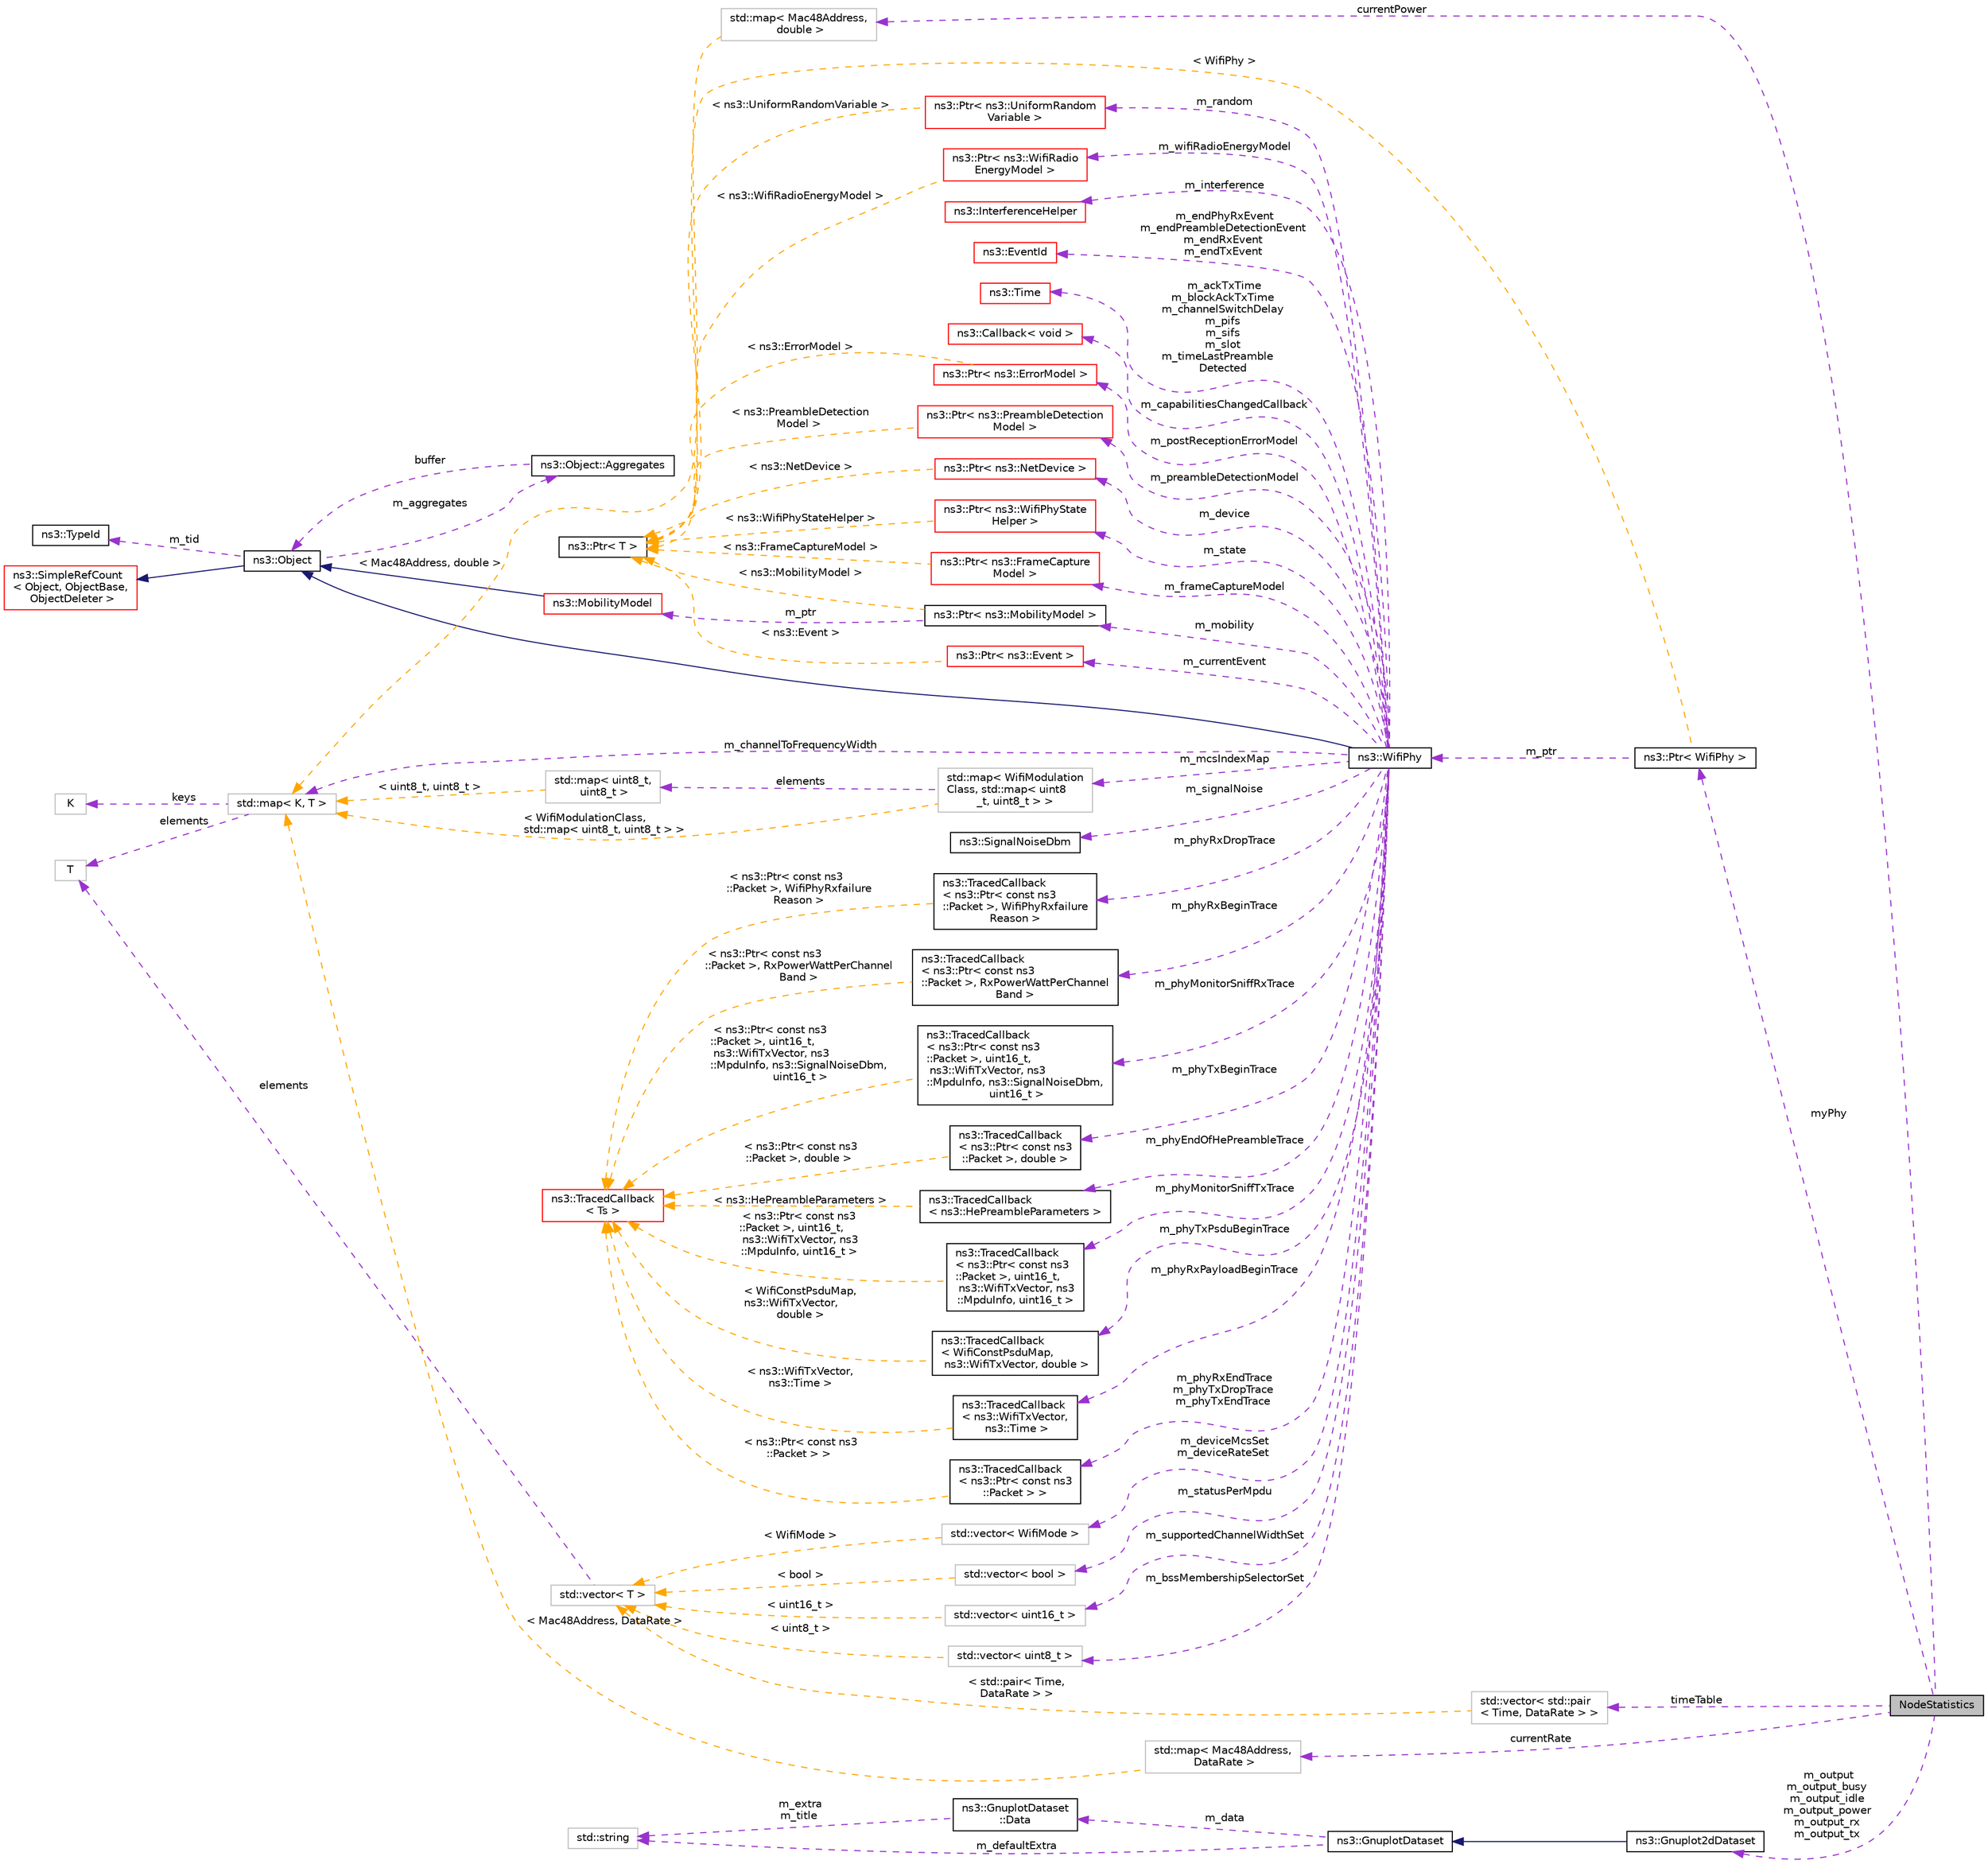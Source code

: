 digraph "NodeStatistics"
{
 // LATEX_PDF_SIZE
  edge [fontname="Helvetica",fontsize="10",labelfontname="Helvetica",labelfontsize="10"];
  node [fontname="Helvetica",fontsize="10",shape=record];
  rankdir="LR";
  Node1 [label="NodeStatistics",height=0.2,width=0.4,color="black", fillcolor="grey75", style="filled", fontcolor="black",tooltip=" "];
  Node2 -> Node1 [dir="back",color="darkorchid3",fontsize="10",style="dashed",label=" myPhy" ,fontname="Helvetica"];
  Node2 [label="ns3::Ptr\< WifiPhy \>",height=0.2,width=0.4,color="black", fillcolor="white", style="filled",URL="$classns3_1_1_ptr.html",tooltip=" "];
  Node3 -> Node2 [dir="back",color="darkorchid3",fontsize="10",style="dashed",label=" m_ptr" ,fontname="Helvetica"];
  Node3 [label="ns3::WifiPhy",height=0.2,width=0.4,color="black", fillcolor="white", style="filled",URL="$classns3_1_1_wifi_phy.html",tooltip="802.11 PHY layer model"];
  Node4 -> Node3 [dir="back",color="midnightblue",fontsize="10",style="solid",fontname="Helvetica"];
  Node4 [label="ns3::Object",height=0.2,width=0.4,color="black", fillcolor="white", style="filled",URL="$classns3_1_1_object.html",tooltip="A base class which provides memory management and object aggregation."];
  Node5 -> Node4 [dir="back",color="midnightblue",fontsize="10",style="solid",fontname="Helvetica"];
  Node5 [label="ns3::SimpleRefCount\l\< Object, ObjectBase,\l ObjectDeleter \>",height=0.2,width=0.4,color="red", fillcolor="white", style="filled",URL="$classns3_1_1_simple_ref_count.html",tooltip=" "];
  Node9 -> Node4 [dir="back",color="darkorchid3",fontsize="10",style="dashed",label=" m_tid" ,fontname="Helvetica"];
  Node9 [label="ns3::TypeId",height=0.2,width=0.4,color="black", fillcolor="white", style="filled",URL="$classns3_1_1_type_id.html",tooltip="a unique identifier for an interface."];
  Node10 -> Node4 [dir="back",color="darkorchid3",fontsize="10",style="dashed",label=" m_aggregates" ,fontname="Helvetica"];
  Node10 [label="ns3::Object::Aggregates",height=0.2,width=0.4,color="black", fillcolor="white", style="filled",URL="$structns3_1_1_object_1_1_aggregates.html",tooltip="The list of Objects aggregated to this one."];
  Node4 -> Node10 [dir="back",color="darkorchid3",fontsize="10",style="dashed",label=" buffer" ,fontname="Helvetica"];
  Node11 -> Node3 [dir="back",color="darkorchid3",fontsize="10",style="dashed",label=" m_mobility" ,fontname="Helvetica"];
  Node11 [label="ns3::Ptr\< ns3::MobilityModel \>",height=0.2,width=0.4,color="black", fillcolor="white", style="filled",URL="$classns3_1_1_ptr.html",tooltip=" "];
  Node12 -> Node11 [dir="back",color="darkorchid3",fontsize="10",style="dashed",label=" m_ptr" ,fontname="Helvetica"];
  Node12 [label="ns3::MobilityModel",height=0.2,width=0.4,color="red", fillcolor="white", style="filled",URL="$classns3_1_1_mobility_model.html",tooltip="Keep track of the current position and velocity of an object."];
  Node4 -> Node12 [dir="back",color="midnightblue",fontsize="10",style="solid",fontname="Helvetica"];
  Node21 -> Node11 [dir="back",color="orange",fontsize="10",style="dashed",label=" \< ns3::MobilityModel \>" ,fontname="Helvetica"];
  Node21 [label="ns3::Ptr\< T \>",height=0.2,width=0.4,color="black", fillcolor="white", style="filled",URL="$classns3_1_1_ptr.html",tooltip="Smart pointer class similar to boost::intrusive_ptr."];
  Node25 -> Node3 [dir="back",color="darkorchid3",fontsize="10",style="dashed",label=" m_supportedChannelWidthSet" ,fontname="Helvetica"];
  Node25 [label="std::vector\< uint16_t \>",height=0.2,width=0.4,color="grey75", fillcolor="white", style="filled",tooltip=" "];
  Node26 -> Node25 [dir="back",color="orange",fontsize="10",style="dashed",label=" \< uint16_t \>" ,fontname="Helvetica"];
  Node26 [label="std::vector\< T \>",height=0.2,width=0.4,color="grey75", fillcolor="white", style="filled",tooltip=" "];
  Node24 -> Node26 [dir="back",color="darkorchid3",fontsize="10",style="dashed",label=" elements" ,fontname="Helvetica"];
  Node24 [label="T",height=0.2,width=0.4,color="grey75", fillcolor="white", style="filled",tooltip=" "];
  Node27 -> Node3 [dir="back",color="darkorchid3",fontsize="10",style="dashed",label=" m_phyRxPayloadBeginTrace" ,fontname="Helvetica"];
  Node27 [label="ns3::TracedCallback\l\< ns3::WifiTxVector,\l ns3::Time \>",height=0.2,width=0.4,color="black", fillcolor="white", style="filled",URL="$classns3_1_1_traced_callback.html",tooltip=" "];
  Node14 -> Node27 [dir="back",color="orange",fontsize="10",style="dashed",label=" \< ns3::WifiTxVector,\l ns3::Time \>" ,fontname="Helvetica"];
  Node14 [label="ns3::TracedCallback\l\< Ts \>",height=0.2,width=0.4,color="red", fillcolor="white", style="filled",URL="$classns3_1_1_traced_callback.html",tooltip="Forward calls to a chain of Callback."];
  Node28 -> Node3 [dir="back",color="darkorchid3",fontsize="10",style="dashed",label=" m_phyRxEndTrace\nm_phyTxDropTrace\nm_phyTxEndTrace" ,fontname="Helvetica"];
  Node28 [label="ns3::TracedCallback\l\< ns3::Ptr\< const ns3\l::Packet \> \>",height=0.2,width=0.4,color="black", fillcolor="white", style="filled",URL="$classns3_1_1_traced_callback.html",tooltip=" "];
  Node14 -> Node28 [dir="back",color="orange",fontsize="10",style="dashed",label=" \< ns3::Ptr\< const ns3\l::Packet \> \>" ,fontname="Helvetica"];
  Node29 -> Node3 [dir="back",color="darkorchid3",fontsize="10",style="dashed",label=" m_channelToFrequencyWidth" ,fontname="Helvetica"];
  Node29 [label="std::map\< K, T \>",height=0.2,width=0.4,color="grey75", fillcolor="white", style="filled",tooltip=" "];
  Node30 -> Node29 [dir="back",color="darkorchid3",fontsize="10",style="dashed",label=" keys" ,fontname="Helvetica"];
  Node30 [label="K",height=0.2,width=0.4,color="grey75", fillcolor="white", style="filled",tooltip=" "];
  Node24 -> Node29 [dir="back",color="darkorchid3",fontsize="10",style="dashed",label=" elements" ,fontname="Helvetica"];
  Node31 -> Node3 [dir="back",color="darkorchid3",fontsize="10",style="dashed",label=" m_mcsIndexMap" ,fontname="Helvetica"];
  Node31 [label="std::map\< WifiModulation\lClass, std::map\< uint8\l_t, uint8_t \> \>",height=0.2,width=0.4,color="grey75", fillcolor="white", style="filled",tooltip=" "];
  Node32 -> Node31 [dir="back",color="darkorchid3",fontsize="10",style="dashed",label=" elements" ,fontname="Helvetica"];
  Node32 [label="std::map\< uint8_t,\l uint8_t \>",height=0.2,width=0.4,color="grey75", fillcolor="white", style="filled",tooltip=" "];
  Node29 -> Node32 [dir="back",color="orange",fontsize="10",style="dashed",label=" \< uint8_t, uint8_t \>" ,fontname="Helvetica"];
  Node29 -> Node31 [dir="back",color="orange",fontsize="10",style="dashed",label=" \< WifiModulationClass,\l std::map\< uint8_t, uint8_t \> \>" ,fontname="Helvetica"];
  Node33 -> Node3 [dir="back",color="darkorchid3",fontsize="10",style="dashed",label=" m_bssMembershipSelectorSet" ,fontname="Helvetica"];
  Node33 [label="std::vector\< uint8_t \>",height=0.2,width=0.4,color="grey75", fillcolor="white", style="filled",tooltip=" "];
  Node26 -> Node33 [dir="back",color="orange",fontsize="10",style="dashed",label=" \< uint8_t \>" ,fontname="Helvetica"];
  Node34 -> Node3 [dir="back",color="darkorchid3",fontsize="10",style="dashed",label=" m_phyRxDropTrace" ,fontname="Helvetica"];
  Node34 [label="ns3::TracedCallback\l\< ns3::Ptr\< const ns3\l::Packet \>, WifiPhyRxfailure\lReason \>",height=0.2,width=0.4,color="black", fillcolor="white", style="filled",URL="$classns3_1_1_traced_callback.html",tooltip=" "];
  Node14 -> Node34 [dir="back",color="orange",fontsize="10",style="dashed",label=" \< ns3::Ptr\< const ns3\l::Packet \>, WifiPhyRxfailure\lReason \>" ,fontname="Helvetica"];
  Node35 -> Node3 [dir="back",color="darkorchid3",fontsize="10",style="dashed",label=" m_phyRxBeginTrace" ,fontname="Helvetica"];
  Node35 [label="ns3::TracedCallback\l\< ns3::Ptr\< const ns3\l::Packet \>, RxPowerWattPerChannel\lBand \>",height=0.2,width=0.4,color="black", fillcolor="white", style="filled",URL="$classns3_1_1_traced_callback.html",tooltip=" "];
  Node14 -> Node35 [dir="back",color="orange",fontsize="10",style="dashed",label=" \< ns3::Ptr\< const ns3\l::Packet \>, RxPowerWattPerChannel\lBand \>" ,fontname="Helvetica"];
  Node36 -> Node3 [dir="back",color="darkorchid3",fontsize="10",style="dashed",label=" m_interference" ,fontname="Helvetica"];
  Node36 [label="ns3::InterferenceHelper",height=0.2,width=0.4,color="red", fillcolor="white", style="filled",URL="$classns3_1_1_interference_helper.html",tooltip="handles interference calculations"];
  Node42 -> Node3 [dir="back",color="darkorchid3",fontsize="10",style="dashed",label=" m_endPhyRxEvent\nm_endPreambleDetectionEvent\nm_endRxEvent\nm_endTxEvent" ,fontname="Helvetica"];
  Node42 [label="ns3::EventId",height=0.2,width=0.4,color="red", fillcolor="white", style="filled",URL="$classns3_1_1_event_id.html",tooltip="An identifier for simulation events."];
  Node46 -> Node3 [dir="back",color="darkorchid3",fontsize="10",style="dashed",label=" m_preambleDetectionModel" ,fontname="Helvetica"];
  Node46 [label="ns3::Ptr\< ns3::PreambleDetection\lModel \>",height=0.2,width=0.4,color="red", fillcolor="white", style="filled",URL="$classns3_1_1_ptr.html",tooltip=" "];
  Node21 -> Node46 [dir="back",color="orange",fontsize="10",style="dashed",label=" \< ns3::PreambleDetection\lModel \>" ,fontname="Helvetica"];
  Node48 -> Node3 [dir="back",color="darkorchid3",fontsize="10",style="dashed",label=" m_device" ,fontname="Helvetica"];
  Node48 [label="ns3::Ptr\< ns3::NetDevice \>",height=0.2,width=0.4,color="red", fillcolor="white", style="filled",URL="$classns3_1_1_ptr.html",tooltip=" "];
  Node21 -> Node48 [dir="back",color="orange",fontsize="10",style="dashed",label=" \< ns3::NetDevice \>" ,fontname="Helvetica"];
  Node50 -> Node3 [dir="back",color="darkorchid3",fontsize="10",style="dashed",label=" m_deviceMcsSet\nm_deviceRateSet" ,fontname="Helvetica"];
  Node50 [label="std::vector\< WifiMode \>",height=0.2,width=0.4,color="grey75", fillcolor="white", style="filled",tooltip=" "];
  Node26 -> Node50 [dir="back",color="orange",fontsize="10",style="dashed",label=" \< WifiMode \>" ,fontname="Helvetica"];
  Node52 -> Node3 [dir="back",color="darkorchid3",fontsize="10",style="dashed",label=" m_ackTxTime\nm_blockAckTxTime\nm_channelSwitchDelay\nm_pifs\nm_sifs\nm_slot\nm_timeLastPreamble\lDetected" ,fontname="Helvetica"];
  Node52 [label="ns3::Time",height=0.2,width=0.4,color="red", fillcolor="white", style="filled",URL="$classns3_1_1_time.html",tooltip="Simulation virtual time values and global simulation resolution."];
  Node54 -> Node3 [dir="back",color="darkorchid3",fontsize="10",style="dashed",label=" m_state" ,fontname="Helvetica"];
  Node54 [label="ns3::Ptr\< ns3::WifiPhyState\lHelper \>",height=0.2,width=0.4,color="red", fillcolor="white", style="filled",URL="$classns3_1_1_ptr.html",tooltip=" "];
  Node21 -> Node54 [dir="back",color="orange",fontsize="10",style="dashed",label=" \< ns3::WifiPhyStateHelper \>" ,fontname="Helvetica"];
  Node64 -> Node3 [dir="back",color="darkorchid3",fontsize="10",style="dashed",label=" m_capabilitiesChangedCallback" ,fontname="Helvetica"];
  Node64 [label="ns3::Callback\< void \>",height=0.2,width=0.4,color="red", fillcolor="white", style="filled",URL="$classns3_1_1_callback.html",tooltip=" "];
  Node65 -> Node3 [dir="back",color="darkorchid3",fontsize="10",style="dashed",label=" m_frameCaptureModel" ,fontname="Helvetica"];
  Node65 [label="ns3::Ptr\< ns3::FrameCapture\lModel \>",height=0.2,width=0.4,color="red", fillcolor="white", style="filled",URL="$classns3_1_1_ptr.html",tooltip=" "];
  Node21 -> Node65 [dir="back",color="orange",fontsize="10",style="dashed",label=" \< ns3::FrameCaptureModel \>" ,fontname="Helvetica"];
  Node67 -> Node3 [dir="back",color="darkorchid3",fontsize="10",style="dashed",label=" m_phyMonitorSniffRxTrace" ,fontname="Helvetica"];
  Node67 [label="ns3::TracedCallback\l\< ns3::Ptr\< const ns3\l::Packet \>, uint16_t,\l ns3::WifiTxVector, ns3\l::MpduInfo, ns3::SignalNoiseDbm,\l uint16_t \>",height=0.2,width=0.4,color="black", fillcolor="white", style="filled",URL="$classns3_1_1_traced_callback.html",tooltip=" "];
  Node14 -> Node67 [dir="back",color="orange",fontsize="10",style="dashed",label=" \< ns3::Ptr\< const ns3\l::Packet \>, uint16_t,\l ns3::WifiTxVector, ns3\l::MpduInfo, ns3::SignalNoiseDbm,\l uint16_t \>" ,fontname="Helvetica"];
  Node68 -> Node3 [dir="back",color="darkorchid3",fontsize="10",style="dashed",label=" m_currentEvent" ,fontname="Helvetica"];
  Node68 [label="ns3::Ptr\< ns3::Event \>",height=0.2,width=0.4,color="red", fillcolor="white", style="filled",URL="$classns3_1_1_ptr.html",tooltip=" "];
  Node21 -> Node68 [dir="back",color="orange",fontsize="10",style="dashed",label=" \< ns3::Event \>" ,fontname="Helvetica"];
  Node62 -> Node3 [dir="back",color="darkorchid3",fontsize="10",style="dashed",label=" m_phyTxBeginTrace" ,fontname="Helvetica"];
  Node62 [label="ns3::TracedCallback\l\< ns3::Ptr\< const ns3\l::Packet \>, double \>",height=0.2,width=0.4,color="black", fillcolor="white", style="filled",URL="$classns3_1_1_traced_callback.html",tooltip=" "];
  Node14 -> Node62 [dir="back",color="orange",fontsize="10",style="dashed",label=" \< ns3::Ptr\< const ns3\l::Packet \>, double \>" ,fontname="Helvetica"];
  Node114 -> Node3 [dir="back",color="darkorchid3",fontsize="10",style="dashed",label=" m_random" ,fontname="Helvetica"];
  Node114 [label="ns3::Ptr\< ns3::UniformRandom\lVariable \>",height=0.2,width=0.4,color="red", fillcolor="white", style="filled",URL="$classns3_1_1_ptr.html",tooltip=" "];
  Node21 -> Node114 [dir="back",color="orange",fontsize="10",style="dashed",label=" \< ns3::UniformRandomVariable \>" ,fontname="Helvetica"];
  Node118 -> Node3 [dir="back",color="darkorchid3",fontsize="10",style="dashed",label=" m_signalNoise" ,fontname="Helvetica"];
  Node118 [label="ns3::SignalNoiseDbm",height=0.2,width=0.4,color="black", fillcolor="white", style="filled",URL="$structns3_1_1_signal_noise_dbm.html",tooltip="SignalNoiseDbm structure."];
  Node119 -> Node3 [dir="back",color="darkorchid3",fontsize="10",style="dashed",label=" m_statusPerMpdu" ,fontname="Helvetica"];
  Node119 [label="std::vector\< bool \>",height=0.2,width=0.4,color="grey75", fillcolor="white", style="filled",tooltip=" "];
  Node26 -> Node119 [dir="back",color="orange",fontsize="10",style="dashed",label=" \< bool \>" ,fontname="Helvetica"];
  Node120 -> Node3 [dir="back",color="darkorchid3",fontsize="10",style="dashed",label=" m_phyEndOfHePreambleTrace" ,fontname="Helvetica"];
  Node120 [label="ns3::TracedCallback\l\< ns3::HePreambleParameters \>",height=0.2,width=0.4,color="black", fillcolor="white", style="filled",URL="$classns3_1_1_traced_callback.html",tooltip=" "];
  Node14 -> Node120 [dir="back",color="orange",fontsize="10",style="dashed",label=" \< ns3::HePreambleParameters \>" ,fontname="Helvetica"];
  Node121 -> Node3 [dir="back",color="darkorchid3",fontsize="10",style="dashed",label=" m_phyMonitorSniffTxTrace" ,fontname="Helvetica"];
  Node121 [label="ns3::TracedCallback\l\< ns3::Ptr\< const ns3\l::Packet \>, uint16_t,\l ns3::WifiTxVector, ns3\l::MpduInfo, uint16_t \>",height=0.2,width=0.4,color="black", fillcolor="white", style="filled",URL="$classns3_1_1_traced_callback.html",tooltip=" "];
  Node14 -> Node121 [dir="back",color="orange",fontsize="10",style="dashed",label=" \< ns3::Ptr\< const ns3\l::Packet \>, uint16_t,\l ns3::WifiTxVector, ns3\l::MpduInfo, uint16_t \>" ,fontname="Helvetica"];
  Node122 -> Node3 [dir="back",color="darkorchid3",fontsize="10",style="dashed",label=" m_phyTxPsduBeginTrace" ,fontname="Helvetica"];
  Node122 [label="ns3::TracedCallback\l\< WifiConstPsduMap,\l ns3::WifiTxVector, double \>",height=0.2,width=0.4,color="black", fillcolor="white", style="filled",URL="$classns3_1_1_traced_callback.html",tooltip=" "];
  Node14 -> Node122 [dir="back",color="orange",fontsize="10",style="dashed",label=" \< WifiConstPsduMap,\l ns3::WifiTxVector,\l double \>" ,fontname="Helvetica"];
  Node123 -> Node3 [dir="back",color="darkorchid3",fontsize="10",style="dashed",label=" m_wifiRadioEnergyModel" ,fontname="Helvetica"];
  Node123 [label="ns3::Ptr\< ns3::WifiRadio\lEnergyModel \>",height=0.2,width=0.4,color="red", fillcolor="white", style="filled",URL="$classns3_1_1_ptr.html",tooltip=" "];
  Node21 -> Node123 [dir="back",color="orange",fontsize="10",style="dashed",label=" \< ns3::WifiRadioEnergyModel \>" ,fontname="Helvetica"];
  Node161 -> Node3 [dir="back",color="darkorchid3",fontsize="10",style="dashed",label=" m_postReceptionErrorModel" ,fontname="Helvetica"];
  Node161 [label="ns3::Ptr\< ns3::ErrorModel \>",height=0.2,width=0.4,color="red", fillcolor="white", style="filled",URL="$classns3_1_1_ptr.html",tooltip=" "];
  Node21 -> Node161 [dir="back",color="orange",fontsize="10",style="dashed",label=" \< ns3::ErrorModel \>" ,fontname="Helvetica"];
  Node21 -> Node2 [dir="back",color="orange",fontsize="10",style="dashed",label=" \< WifiPhy \>" ,fontname="Helvetica"];
  Node163 -> Node1 [dir="back",color="darkorchid3",fontsize="10",style="dashed",label=" currentPower" ,fontname="Helvetica"];
  Node163 [label="std::map\< Mac48Address,\l double \>",height=0.2,width=0.4,color="grey75", fillcolor="white", style="filled",tooltip=" "];
  Node29 -> Node163 [dir="back",color="orange",fontsize="10",style="dashed",label=" \< Mac48Address, double \>" ,fontname="Helvetica"];
  Node164 -> Node1 [dir="back",color="darkorchid3",fontsize="10",style="dashed",label=" m_output\nm_output_busy\nm_output_idle\nm_output_power\nm_output_rx\nm_output_tx" ,fontname="Helvetica"];
  Node164 [label="ns3::Gnuplot2dDataset",height=0.2,width=0.4,color="black", fillcolor="white", style="filled",URL="$classns3_1_1_gnuplot2d_dataset.html",tooltip="Class to represent a 2D points plot."];
  Node165 -> Node164 [dir="back",color="midnightblue",fontsize="10",style="solid",fontname="Helvetica"];
  Node165 [label="ns3::GnuplotDataset",height=0.2,width=0.4,color="black", fillcolor="white", style="filled",URL="$classns3_1_1_gnuplot_dataset.html",tooltip="Abstract class to store a plot line to be used by ns3::Gnuplot."];
  Node166 -> Node165 [dir="back",color="darkorchid3",fontsize="10",style="dashed",label=" m_data" ,fontname="Helvetica"];
  Node166 [label="ns3::GnuplotDataset\l::Data",height=0.2,width=0.4,color="black", fillcolor="white", style="filled",URL="$structns3_1_1_gnuplot_dataset_1_1_data.html",tooltip="Structure storing the data to plot."];
  Node146 -> Node166 [dir="back",color="darkorchid3",fontsize="10",style="dashed",label=" m_extra\nm_title" ,fontname="Helvetica"];
  Node146 [label="std::string",height=0.2,width=0.4,color="grey75", fillcolor="white", style="filled",tooltip=" "];
  Node146 -> Node165 [dir="back",color="darkorchid3",fontsize="10",style="dashed",label=" m_defaultExtra" ,fontname="Helvetica"];
  Node167 -> Node1 [dir="back",color="darkorchid3",fontsize="10",style="dashed",label=" currentRate" ,fontname="Helvetica"];
  Node167 [label="std::map\< Mac48Address,\l DataRate \>",height=0.2,width=0.4,color="grey75", fillcolor="white", style="filled",tooltip=" "];
  Node29 -> Node167 [dir="back",color="orange",fontsize="10",style="dashed",label=" \< Mac48Address, DataRate \>" ,fontname="Helvetica"];
  Node168 -> Node1 [dir="back",color="darkorchid3",fontsize="10",style="dashed",label=" timeTable" ,fontname="Helvetica"];
  Node168 [label="std::vector\< std::pair\l\< Time, DataRate \> \>",height=0.2,width=0.4,color="grey75", fillcolor="white", style="filled",tooltip=" "];
  Node26 -> Node168 [dir="back",color="orange",fontsize="10",style="dashed",label=" \< std::pair\< Time,\l DataRate \> \>" ,fontname="Helvetica"];
}
